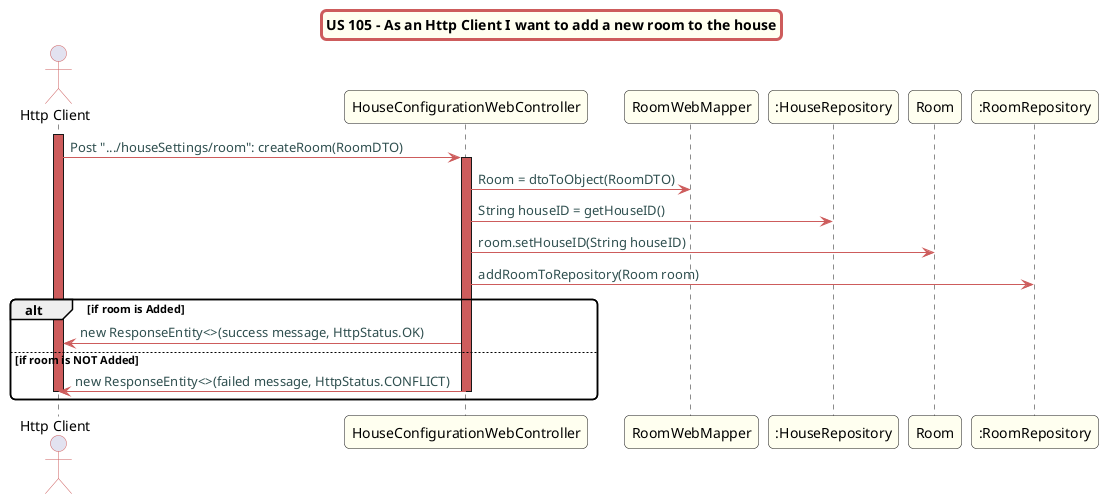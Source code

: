 @startuml
skinparam titleBorderRoundCorner 10
skinparam titleBorderThickness 3
skinparam titleBorderColor indianred
skinparam titleBackgroundColor ivory
skinparam FontName quicksand

skinparam actor {
 	BorderColor indianred
 	}

 skinparam sequence {
 	LifeLineBackgroundColor indianred
 	ParticipantBackgroundColor ivory
}

 skinparam roundcorner 10

 skinparam component {
   arrowThickness 1
   ArrowFontName Verdana
   ArrowColor indianred
   ArrowFontColor darkslategrey
 }
title US 105 - As an Http Client I want to add a new room to the house

actor "Http Client"
activate "Http Client"
"Http Client" -> "HouseConfigurationWebController":  Post ".../houseSettings/room": createRoom(RoomDTO)
activate "HouseConfigurationWebController"
"HouseConfigurationWebController" -> "RoomWebMapper": Room = dtoToObject(RoomDTO)
"HouseConfigurationWebController" -> ":HouseRepository": String houseID = getHouseID()
"HouseConfigurationWebController" -> "Room": room.setHouseID(String houseID)

"HouseConfigurationWebController" -> ":RoomRepository": addRoomToRepository(Room room)

alt if room is Added
"HouseConfigurationWebController" -> "Http Client": new ResponseEntity<>(success message, HttpStatus.OK)
else if room is NOT Added
"HouseConfigurationWebController" -> "Http Client": new ResponseEntity<>(failed message, HttpStatus.CONFLICT)
deactivate "HouseConfigurationWebController"
deactivate "Http Client"
end

@enduml